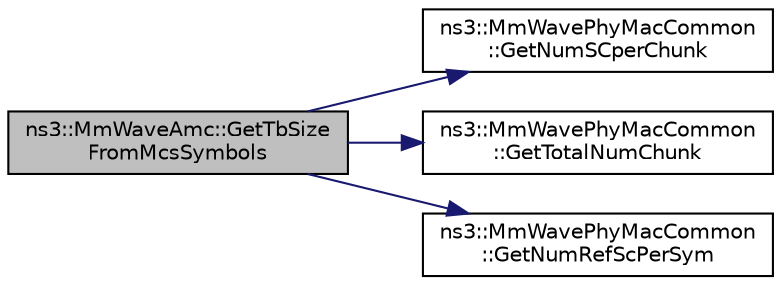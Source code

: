 digraph "ns3::MmWaveAmc::GetTbSizeFromMcsSymbols"
{
  edge [fontname="Helvetica",fontsize="10",labelfontname="Helvetica",labelfontsize="10"];
  node [fontname="Helvetica",fontsize="10",shape=record];
  rankdir="LR";
  Node1 [label="ns3::MmWaveAmc::GetTbSize\lFromMcsSymbols",height=0.2,width=0.4,color="black", fillcolor="grey75", style="filled", fontcolor="black"];
  Node1 -> Node2 [color="midnightblue",fontsize="10",style="solid"];
  Node2 [label="ns3::MmWavePhyMacCommon\l::GetNumSCperChunk",height=0.2,width=0.4,color="black", fillcolor="white", style="filled",URL="$df/df4/classns3_1_1MmWavePhyMacCommon.html#a724771405a9e4d3e2ee251be4aff8abc"];
  Node1 -> Node3 [color="midnightblue",fontsize="10",style="solid"];
  Node3 [label="ns3::MmWavePhyMacCommon\l::GetTotalNumChunk",height=0.2,width=0.4,color="black", fillcolor="white", style="filled",URL="$df/df4/classns3_1_1MmWavePhyMacCommon.html#a97e82c809a351fea9d5058ac1bb4c3c6"];
  Node1 -> Node4 [color="midnightblue",fontsize="10",style="solid"];
  Node4 [label="ns3::MmWavePhyMacCommon\l::GetNumRefScPerSym",height=0.2,width=0.4,color="black", fillcolor="white", style="filled",URL="$df/df4/classns3_1_1MmWavePhyMacCommon.html#a4255231004e45cc9b3df0ceb791353db"];
}

